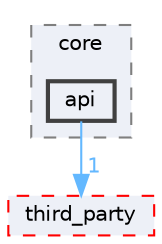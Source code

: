digraph "Arduino/GetStartedWithMachineLearningOnArduino/tflite-micro-arduino-examples-main/src/tensorflow/lite/core/api"
{
 // LATEX_PDF_SIZE
  bgcolor="transparent";
  edge [fontname=Helvetica,fontsize=10,labelfontname=Helvetica,labelfontsize=10];
  node [fontname=Helvetica,fontsize=10,shape=box,height=0.2,width=0.4];
  compound=true
  subgraph clusterdir_d22fdaa3c1364e4399e31538be43799e {
    graph [ bgcolor="#edf0f7", pencolor="grey50", label="core", fontname=Helvetica,fontsize=10 style="filled,dashed", URL="dir_d22fdaa3c1364e4399e31538be43799e.html",tooltip=""]
  dir_be0f09f328ae79730c9821a10252179f [label="api", fillcolor="#edf0f7", color="grey25", style="filled,bold", URL="dir_be0f09f328ae79730c9821a10252179f.html",tooltip=""];
  }
  dir_132e7ec5e48d289908f71c63bf9105bc [label="third_party", fillcolor="#edf0f7", color="red", style="filled,dashed", URL="dir_132e7ec5e48d289908f71c63bf9105bc.html",tooltip=""];
  dir_be0f09f328ae79730c9821a10252179f->dir_132e7ec5e48d289908f71c63bf9105bc [headlabel="1", labeldistance=1.5 headhref="dir_000007_000342.html" href="dir_000007_000342.html" color="steelblue1" fontcolor="steelblue1"];
}
